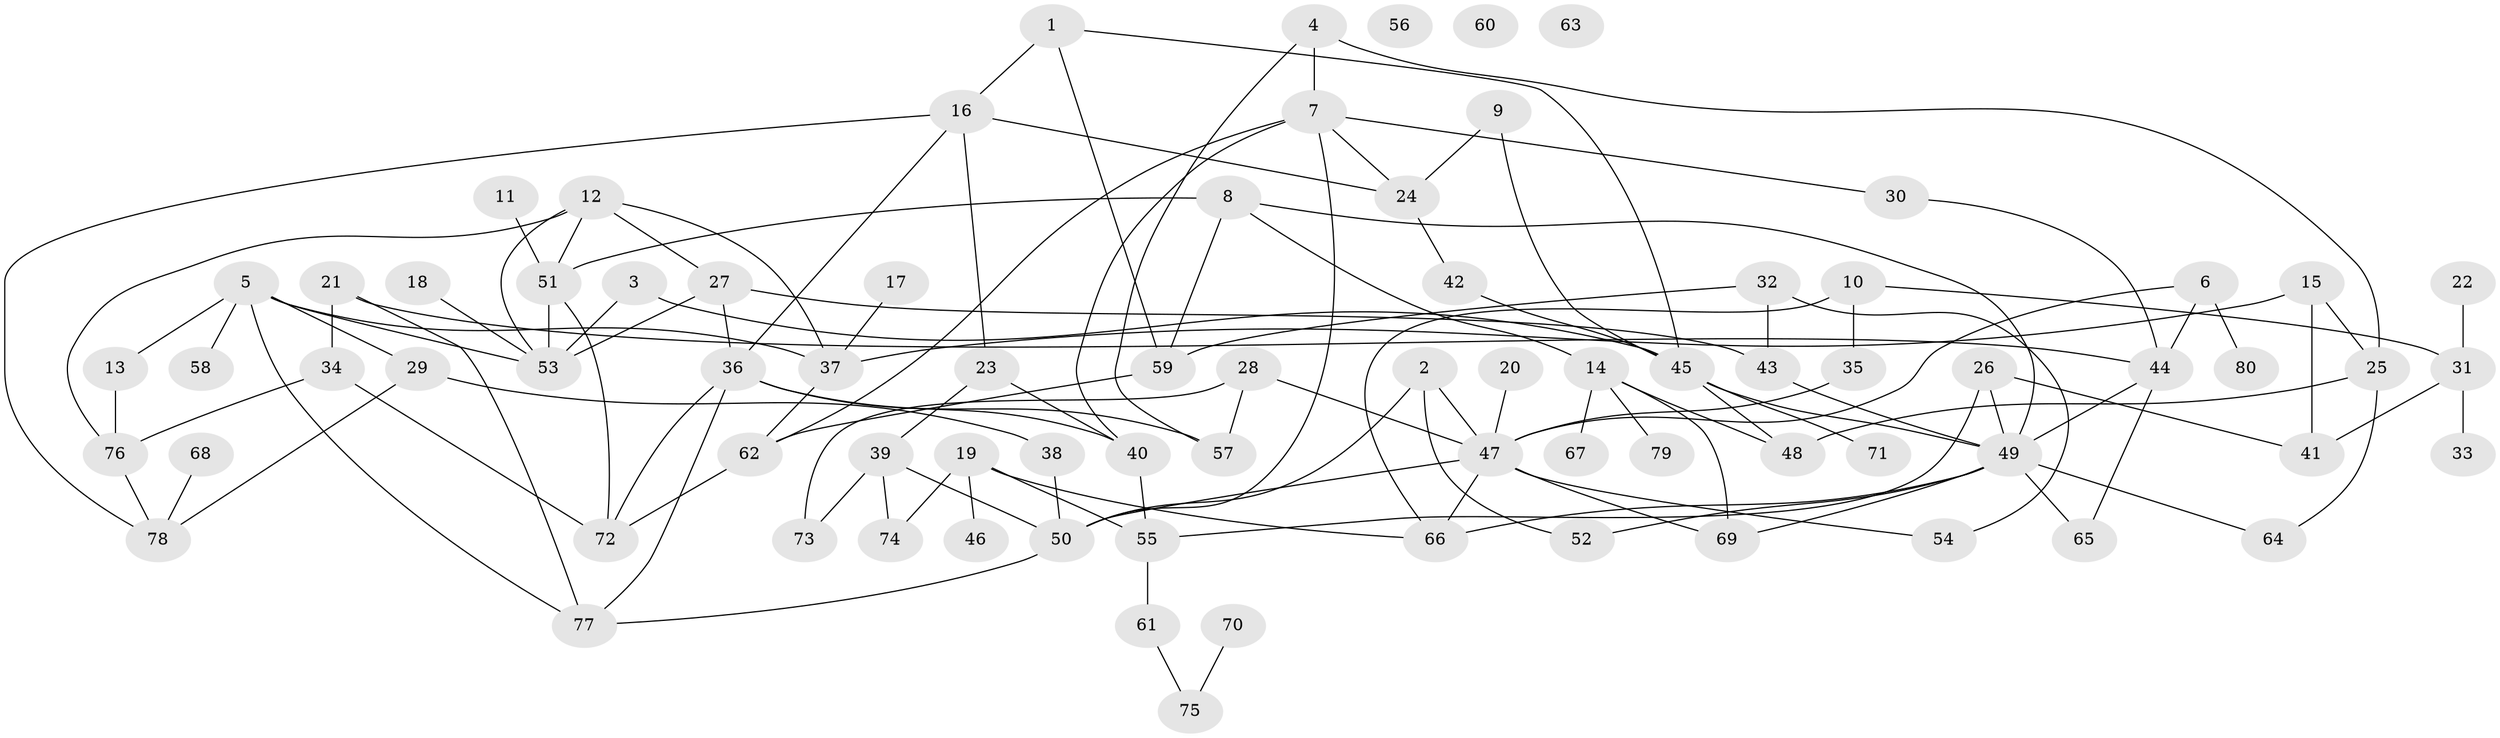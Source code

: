 // coarse degree distribution, {2: 0.17857142857142858, 1: 0.23214285714285715, 4: 0.16071428571428573, 3: 0.125, 8: 0.03571428571428571, 7: 0.05357142857142857, 5: 0.07142857142857142, 6: 0.07142857142857142, 0: 0.05357142857142857, 9: 0.017857142857142856}
// Generated by graph-tools (version 1.1) at 2025/43/03/04/25 21:43:24]
// undirected, 80 vertices, 124 edges
graph export_dot {
graph [start="1"]
  node [color=gray90,style=filled];
  1;
  2;
  3;
  4;
  5;
  6;
  7;
  8;
  9;
  10;
  11;
  12;
  13;
  14;
  15;
  16;
  17;
  18;
  19;
  20;
  21;
  22;
  23;
  24;
  25;
  26;
  27;
  28;
  29;
  30;
  31;
  32;
  33;
  34;
  35;
  36;
  37;
  38;
  39;
  40;
  41;
  42;
  43;
  44;
  45;
  46;
  47;
  48;
  49;
  50;
  51;
  52;
  53;
  54;
  55;
  56;
  57;
  58;
  59;
  60;
  61;
  62;
  63;
  64;
  65;
  66;
  67;
  68;
  69;
  70;
  71;
  72;
  73;
  74;
  75;
  76;
  77;
  78;
  79;
  80;
  1 -- 16;
  1 -- 45;
  1 -- 59;
  2 -- 47;
  2 -- 50;
  2 -- 52;
  3 -- 45;
  3 -- 53;
  4 -- 7;
  4 -- 25;
  4 -- 57;
  5 -- 13;
  5 -- 29;
  5 -- 37;
  5 -- 53;
  5 -- 58;
  5 -- 77;
  6 -- 44;
  6 -- 47;
  6 -- 80;
  7 -- 24;
  7 -- 30;
  7 -- 40;
  7 -- 50;
  7 -- 62;
  8 -- 14;
  8 -- 49;
  8 -- 51;
  8 -- 59;
  9 -- 24;
  9 -- 45;
  10 -- 31;
  10 -- 35;
  10 -- 66;
  11 -- 51;
  12 -- 27;
  12 -- 37;
  12 -- 51;
  12 -- 53;
  12 -- 76;
  13 -- 76;
  14 -- 48;
  14 -- 67;
  14 -- 69;
  14 -- 79;
  15 -- 25;
  15 -- 37;
  15 -- 41;
  16 -- 23;
  16 -- 24;
  16 -- 36;
  16 -- 78;
  17 -- 37;
  18 -- 53;
  19 -- 46;
  19 -- 55;
  19 -- 66;
  19 -- 74;
  20 -- 47;
  21 -- 34;
  21 -- 44;
  21 -- 77;
  22 -- 31;
  23 -- 39;
  23 -- 40;
  24 -- 42;
  25 -- 48;
  25 -- 64;
  26 -- 41;
  26 -- 49;
  26 -- 55;
  27 -- 36;
  27 -- 43;
  27 -- 53;
  28 -- 47;
  28 -- 57;
  28 -- 73;
  29 -- 38;
  29 -- 78;
  30 -- 44;
  31 -- 33;
  31 -- 41;
  32 -- 43;
  32 -- 54;
  32 -- 59;
  34 -- 72;
  34 -- 76;
  35 -- 47;
  36 -- 40;
  36 -- 57;
  36 -- 72;
  36 -- 77;
  37 -- 62;
  38 -- 50;
  39 -- 50;
  39 -- 73;
  39 -- 74;
  40 -- 55;
  42 -- 45;
  43 -- 49;
  44 -- 49;
  44 -- 65;
  45 -- 48;
  45 -- 49;
  45 -- 71;
  47 -- 50;
  47 -- 54;
  47 -- 66;
  47 -- 69;
  49 -- 52;
  49 -- 64;
  49 -- 65;
  49 -- 66;
  49 -- 69;
  50 -- 77;
  51 -- 53;
  51 -- 72;
  55 -- 61;
  59 -- 62;
  61 -- 75;
  62 -- 72;
  68 -- 78;
  70 -- 75;
  76 -- 78;
}
